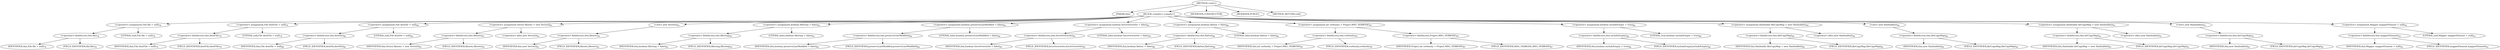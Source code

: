 digraph "&lt;init&gt;" {  
"926" [label = <(METHOD,&lt;init&gt;)> ]
"927" [label = <(PARAM,this)> ]
"928" [label = <(BLOCK,&lt;empty&gt;,&lt;empty&gt;)> ]
"929" [label = <(&lt;operator&gt;.assignment,File file = null)<SUB>78</SUB>> ]
"930" [label = <(&lt;operator&gt;.fieldAccess,this.file)<SUB>78</SUB>> ]
"931" [label = <(IDENTIFIER,this,File file = null)<SUB>78</SUB>> ]
"932" [label = <(FIELD_IDENTIFIER,file,file)<SUB>78</SUB>> ]
"933" [label = <(LITERAL,null,File file = null)<SUB>78</SUB>> ]
"934" [label = <(&lt;operator&gt;.assignment,File destFile = null)<SUB>79</SUB>> ]
"935" [label = <(&lt;operator&gt;.fieldAccess,this.destFile)<SUB>79</SUB>> ]
"936" [label = <(IDENTIFIER,this,File destFile = null)<SUB>79</SUB>> ]
"937" [label = <(FIELD_IDENTIFIER,destFile,destFile)<SUB>79</SUB>> ]
"938" [label = <(LITERAL,null,File destFile = null)<SUB>79</SUB>> ]
"939" [label = <(&lt;operator&gt;.assignment,File destDir = null)<SUB>80</SUB>> ]
"940" [label = <(&lt;operator&gt;.fieldAccess,this.destDir)<SUB>80</SUB>> ]
"941" [label = <(IDENTIFIER,this,File destDir = null)<SUB>80</SUB>> ]
"942" [label = <(FIELD_IDENTIFIER,destDir,destDir)<SUB>80</SUB>> ]
"943" [label = <(LITERAL,null,File destDir = null)<SUB>80</SUB>> ]
"944" [label = <(&lt;operator&gt;.assignment,Vector filesets = new Vector())<SUB>81</SUB>> ]
"945" [label = <(&lt;operator&gt;.fieldAccess,this.filesets)<SUB>81</SUB>> ]
"946" [label = <(IDENTIFIER,this,Vector filesets = new Vector())<SUB>81</SUB>> ]
"947" [label = <(FIELD_IDENTIFIER,filesets,filesets)<SUB>81</SUB>> ]
"948" [label = <(&lt;operator&gt;.alloc,new Vector())<SUB>81</SUB>> ]
"949" [label = <(&lt;init&gt;,new Vector())<SUB>81</SUB>> ]
"950" [label = <(&lt;operator&gt;.fieldAccess,this.filesets)<SUB>81</SUB>> ]
"951" [label = <(IDENTIFIER,this,new Vector())<SUB>81</SUB>> ]
"952" [label = <(FIELD_IDENTIFIER,filesets,filesets)<SUB>81</SUB>> ]
"953" [label = <(&lt;operator&gt;.assignment,boolean filtering = false)<SUB>83</SUB>> ]
"954" [label = <(&lt;operator&gt;.fieldAccess,this.filtering)<SUB>83</SUB>> ]
"955" [label = <(IDENTIFIER,this,boolean filtering = false)<SUB>83</SUB>> ]
"956" [label = <(FIELD_IDENTIFIER,filtering,filtering)<SUB>83</SUB>> ]
"957" [label = <(LITERAL,false,boolean filtering = false)<SUB>83</SUB>> ]
"958" [label = <(&lt;operator&gt;.assignment,boolean preserveLastModified = false)<SUB>84</SUB>> ]
"959" [label = <(&lt;operator&gt;.fieldAccess,this.preserveLastModified)<SUB>84</SUB>> ]
"960" [label = <(IDENTIFIER,this,boolean preserveLastModified = false)<SUB>84</SUB>> ]
"961" [label = <(FIELD_IDENTIFIER,preserveLastModified,preserveLastModified)<SUB>84</SUB>> ]
"962" [label = <(LITERAL,false,boolean preserveLastModified = false)<SUB>84</SUB>> ]
"963" [label = <(&lt;operator&gt;.assignment,boolean forceOverwrite = false)<SUB>85</SUB>> ]
"964" [label = <(&lt;operator&gt;.fieldAccess,this.forceOverwrite)<SUB>85</SUB>> ]
"965" [label = <(IDENTIFIER,this,boolean forceOverwrite = false)<SUB>85</SUB>> ]
"966" [label = <(FIELD_IDENTIFIER,forceOverwrite,forceOverwrite)<SUB>85</SUB>> ]
"967" [label = <(LITERAL,false,boolean forceOverwrite = false)<SUB>85</SUB>> ]
"968" [label = <(&lt;operator&gt;.assignment,boolean flatten = false)<SUB>86</SUB>> ]
"969" [label = <(&lt;operator&gt;.fieldAccess,this.flatten)<SUB>86</SUB>> ]
"970" [label = <(IDENTIFIER,this,boolean flatten = false)<SUB>86</SUB>> ]
"971" [label = <(FIELD_IDENTIFIER,flatten,flatten)<SUB>86</SUB>> ]
"972" [label = <(LITERAL,false,boolean flatten = false)<SUB>86</SUB>> ]
"973" [label = <(&lt;operator&gt;.assignment,int verbosity = Project.MSG_VERBOSE)<SUB>87</SUB>> ]
"974" [label = <(&lt;operator&gt;.fieldAccess,this.verbosity)<SUB>87</SUB>> ]
"975" [label = <(IDENTIFIER,this,int verbosity = Project.MSG_VERBOSE)<SUB>87</SUB>> ]
"976" [label = <(FIELD_IDENTIFIER,verbosity,verbosity)<SUB>87</SUB>> ]
"977" [label = <(&lt;operator&gt;.fieldAccess,Project.MSG_VERBOSE)<SUB>87</SUB>> ]
"978" [label = <(IDENTIFIER,Project,int verbosity = Project.MSG_VERBOSE)<SUB>87</SUB>> ]
"979" [label = <(FIELD_IDENTIFIER,MSG_VERBOSE,MSG_VERBOSE)<SUB>87</SUB>> ]
"980" [label = <(&lt;operator&gt;.assignment,boolean includeEmpty = true)<SUB>88</SUB>> ]
"981" [label = <(&lt;operator&gt;.fieldAccess,this.includeEmpty)<SUB>88</SUB>> ]
"982" [label = <(IDENTIFIER,this,boolean includeEmpty = true)<SUB>88</SUB>> ]
"983" [label = <(FIELD_IDENTIFIER,includeEmpty,includeEmpty)<SUB>88</SUB>> ]
"984" [label = <(LITERAL,true,boolean includeEmpty = true)<SUB>88</SUB>> ]
"985" [label = <(&lt;operator&gt;.assignment,Hashtable fileCopyMap = new Hashtable())<SUB>90</SUB>> ]
"986" [label = <(&lt;operator&gt;.fieldAccess,this.fileCopyMap)<SUB>90</SUB>> ]
"987" [label = <(IDENTIFIER,this,Hashtable fileCopyMap = new Hashtable())<SUB>90</SUB>> ]
"988" [label = <(FIELD_IDENTIFIER,fileCopyMap,fileCopyMap)<SUB>90</SUB>> ]
"989" [label = <(&lt;operator&gt;.alloc,new Hashtable())<SUB>90</SUB>> ]
"990" [label = <(&lt;init&gt;,new Hashtable())<SUB>90</SUB>> ]
"991" [label = <(&lt;operator&gt;.fieldAccess,this.fileCopyMap)<SUB>90</SUB>> ]
"992" [label = <(IDENTIFIER,this,new Hashtable())<SUB>90</SUB>> ]
"993" [label = <(FIELD_IDENTIFIER,fileCopyMap,fileCopyMap)<SUB>90</SUB>> ]
"994" [label = <(&lt;operator&gt;.assignment,Hashtable dirCopyMap = new Hashtable())<SUB>91</SUB>> ]
"995" [label = <(&lt;operator&gt;.fieldAccess,this.dirCopyMap)<SUB>91</SUB>> ]
"996" [label = <(IDENTIFIER,this,Hashtable dirCopyMap = new Hashtable())<SUB>91</SUB>> ]
"997" [label = <(FIELD_IDENTIFIER,dirCopyMap,dirCopyMap)<SUB>91</SUB>> ]
"998" [label = <(&lt;operator&gt;.alloc,new Hashtable())<SUB>91</SUB>> ]
"999" [label = <(&lt;init&gt;,new Hashtable())<SUB>91</SUB>> ]
"1000" [label = <(&lt;operator&gt;.fieldAccess,this.dirCopyMap)<SUB>91</SUB>> ]
"1001" [label = <(IDENTIFIER,this,new Hashtable())<SUB>91</SUB>> ]
"1002" [label = <(FIELD_IDENTIFIER,dirCopyMap,dirCopyMap)<SUB>91</SUB>> ]
"1003" [label = <(&lt;operator&gt;.assignment,Mapper mapperElement = null)<SUB>93</SUB>> ]
"1004" [label = <(&lt;operator&gt;.fieldAccess,this.mapperElement)<SUB>93</SUB>> ]
"1005" [label = <(IDENTIFIER,this,Mapper mapperElement = null)<SUB>93</SUB>> ]
"1006" [label = <(FIELD_IDENTIFIER,mapperElement,mapperElement)<SUB>93</SUB>> ]
"1007" [label = <(LITERAL,null,Mapper mapperElement = null)<SUB>93</SUB>> ]
"1008" [label = <(MODIFIER,CONSTRUCTOR)> ]
"1009" [label = <(MODIFIER,PUBLIC)> ]
"1010" [label = <(METHOD_RETURN,void)> ]
  "926" -> "927" 
  "926" -> "928" 
  "926" -> "1008" 
  "926" -> "1009" 
  "926" -> "1010" 
  "928" -> "929" 
  "928" -> "934" 
  "928" -> "939" 
  "928" -> "944" 
  "928" -> "949" 
  "928" -> "953" 
  "928" -> "958" 
  "928" -> "963" 
  "928" -> "968" 
  "928" -> "973" 
  "928" -> "980" 
  "928" -> "985" 
  "928" -> "990" 
  "928" -> "994" 
  "928" -> "999" 
  "928" -> "1003" 
  "929" -> "930" 
  "929" -> "933" 
  "930" -> "931" 
  "930" -> "932" 
  "934" -> "935" 
  "934" -> "938" 
  "935" -> "936" 
  "935" -> "937" 
  "939" -> "940" 
  "939" -> "943" 
  "940" -> "941" 
  "940" -> "942" 
  "944" -> "945" 
  "944" -> "948" 
  "945" -> "946" 
  "945" -> "947" 
  "949" -> "950" 
  "950" -> "951" 
  "950" -> "952" 
  "953" -> "954" 
  "953" -> "957" 
  "954" -> "955" 
  "954" -> "956" 
  "958" -> "959" 
  "958" -> "962" 
  "959" -> "960" 
  "959" -> "961" 
  "963" -> "964" 
  "963" -> "967" 
  "964" -> "965" 
  "964" -> "966" 
  "968" -> "969" 
  "968" -> "972" 
  "969" -> "970" 
  "969" -> "971" 
  "973" -> "974" 
  "973" -> "977" 
  "974" -> "975" 
  "974" -> "976" 
  "977" -> "978" 
  "977" -> "979" 
  "980" -> "981" 
  "980" -> "984" 
  "981" -> "982" 
  "981" -> "983" 
  "985" -> "986" 
  "985" -> "989" 
  "986" -> "987" 
  "986" -> "988" 
  "990" -> "991" 
  "991" -> "992" 
  "991" -> "993" 
  "994" -> "995" 
  "994" -> "998" 
  "995" -> "996" 
  "995" -> "997" 
  "999" -> "1000" 
  "1000" -> "1001" 
  "1000" -> "1002" 
  "1003" -> "1004" 
  "1003" -> "1007" 
  "1004" -> "1005" 
  "1004" -> "1006" 
}
